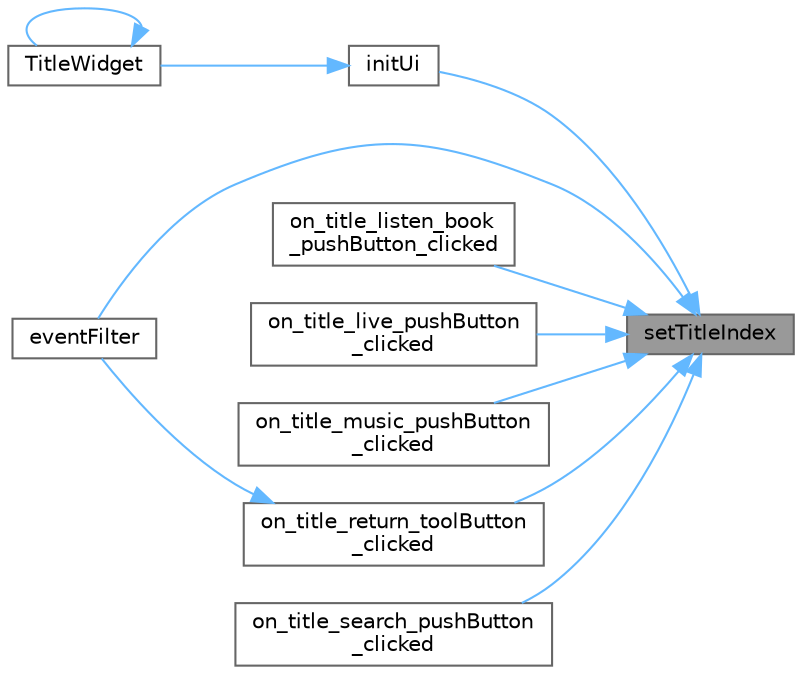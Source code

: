 digraph "setTitleIndex"
{
 // LATEX_PDF_SIZE
  bgcolor="transparent";
  edge [fontname=Helvetica,fontsize=10,labelfontname=Helvetica,labelfontsize=10];
  node [fontname=Helvetica,fontsize=10,shape=box,height=0.2,width=0.4];
  rankdir="RL";
  Node1 [id="Node000001",label="setTitleIndex",height=0.2,width=0.4,color="gray40", fillcolor="grey60", style="filled", fontcolor="black",tooltip="设置标题索引，控制界面指示器显示"];
  Node1 -> Node2 [id="edge1_Node000001_Node000002",dir="back",color="steelblue1",style="solid",tooltip=" "];
  Node2 [id="Node000002",label="eventFilter",height=0.2,width=0.4,color="grey40", fillcolor="white", style="filled",URL="$class_title_widget.html#a7eb87a6d4464680c455d278d1d32eba6",tooltip="重写事件过滤器，处理鼠标返回/前进键和头像动画"];
  Node1 -> Node3 [id="edge2_Node000001_Node000003",dir="back",color="steelblue1",style="solid",tooltip=" "];
  Node3 [id="Node000003",label="initUi",height=0.2,width=0.4,color="grey40", fillcolor="white", style="filled",URL="$class_title_widget.html#afba6e95967cc3eb25fd518f7bde6ec04",tooltip="初始化界面元素"];
  Node3 -> Node4 [id="edge3_Node000003_Node000004",dir="back",color="steelblue1",style="solid",tooltip=" "];
  Node4 [id="Node000004",label="TitleWidget",height=0.2,width=0.4,color="grey40", fillcolor="white", style="filled",URL="$class_title_widget.html#a60213ec72a7b8093c5acf83bf7e359c0",tooltip="构造函数，初始化标题栏控件"];
  Node4 -> Node4 [id="edge4_Node000004_Node000004",dir="back",color="steelblue1",style="solid",tooltip=" "];
  Node1 -> Node5 [id="edge5_Node000001_Node000005",dir="back",color="steelblue1",style="solid",tooltip=" "];
  Node5 [id="Node000005",label="on_title_listen_book\l_pushButton_clicked",height=0.2,width=0.4,color="grey40", fillcolor="white", style="filled",URL="$class_title_widget.html#a40f0127127cf011df293e37027a65f59",tooltip="听书按钮点击事件，切换到听书界面"];
  Node1 -> Node6 [id="edge6_Node000001_Node000006",dir="back",color="steelblue1",style="solid",tooltip=" "];
  Node6 [id="Node000006",label="on_title_live_pushButton\l_clicked",height=0.2,width=0.4,color="grey40", fillcolor="white", style="filled",URL="$class_title_widget.html#a8c590849259eb9f1e11537e2f4ee0af5",tooltip="直播按钮点击事件，切换到直播界面"];
  Node1 -> Node7 [id="edge7_Node000001_Node000007",dir="back",color="steelblue1",style="solid",tooltip=" "];
  Node7 [id="Node000007",label="on_title_music_pushButton\l_clicked",height=0.2,width=0.4,color="grey40", fillcolor="white", style="filled",URL="$class_title_widget.html#a400e46b6dcc19fd36e9928193f317775",tooltip="音乐按钮点击事件，切换到音乐界面"];
  Node1 -> Node8 [id="edge8_Node000001_Node000008",dir="back",color="steelblue1",style="solid",tooltip=" "];
  Node8 [id="Node000008",label="on_title_return_toolButton\l_clicked",height=0.2,width=0.4,color="grey40", fillcolor="white", style="filled",URL="$class_title_widget.html#abd715b0b94e1584991a0a26b3b23af4d",tooltip="返回按钮点击事件，触发界面回退"];
  Node8 -> Node2 [id="edge9_Node000008_Node000002",dir="back",color="steelblue1",style="solid",tooltip=" "];
  Node1 -> Node9 [id="edge10_Node000001_Node000009",dir="back",color="steelblue1",style="solid",tooltip=" "];
  Node9 [id="Node000009",label="on_title_search_pushButton\l_clicked",height=0.2,width=0.4,color="grey40", fillcolor="white", style="filled",URL="$class_title_widget.html#a28e3a173b5c24a58503c77884ef48830",tooltip="探索按钮点击事件，切换到探索界面"];
}
